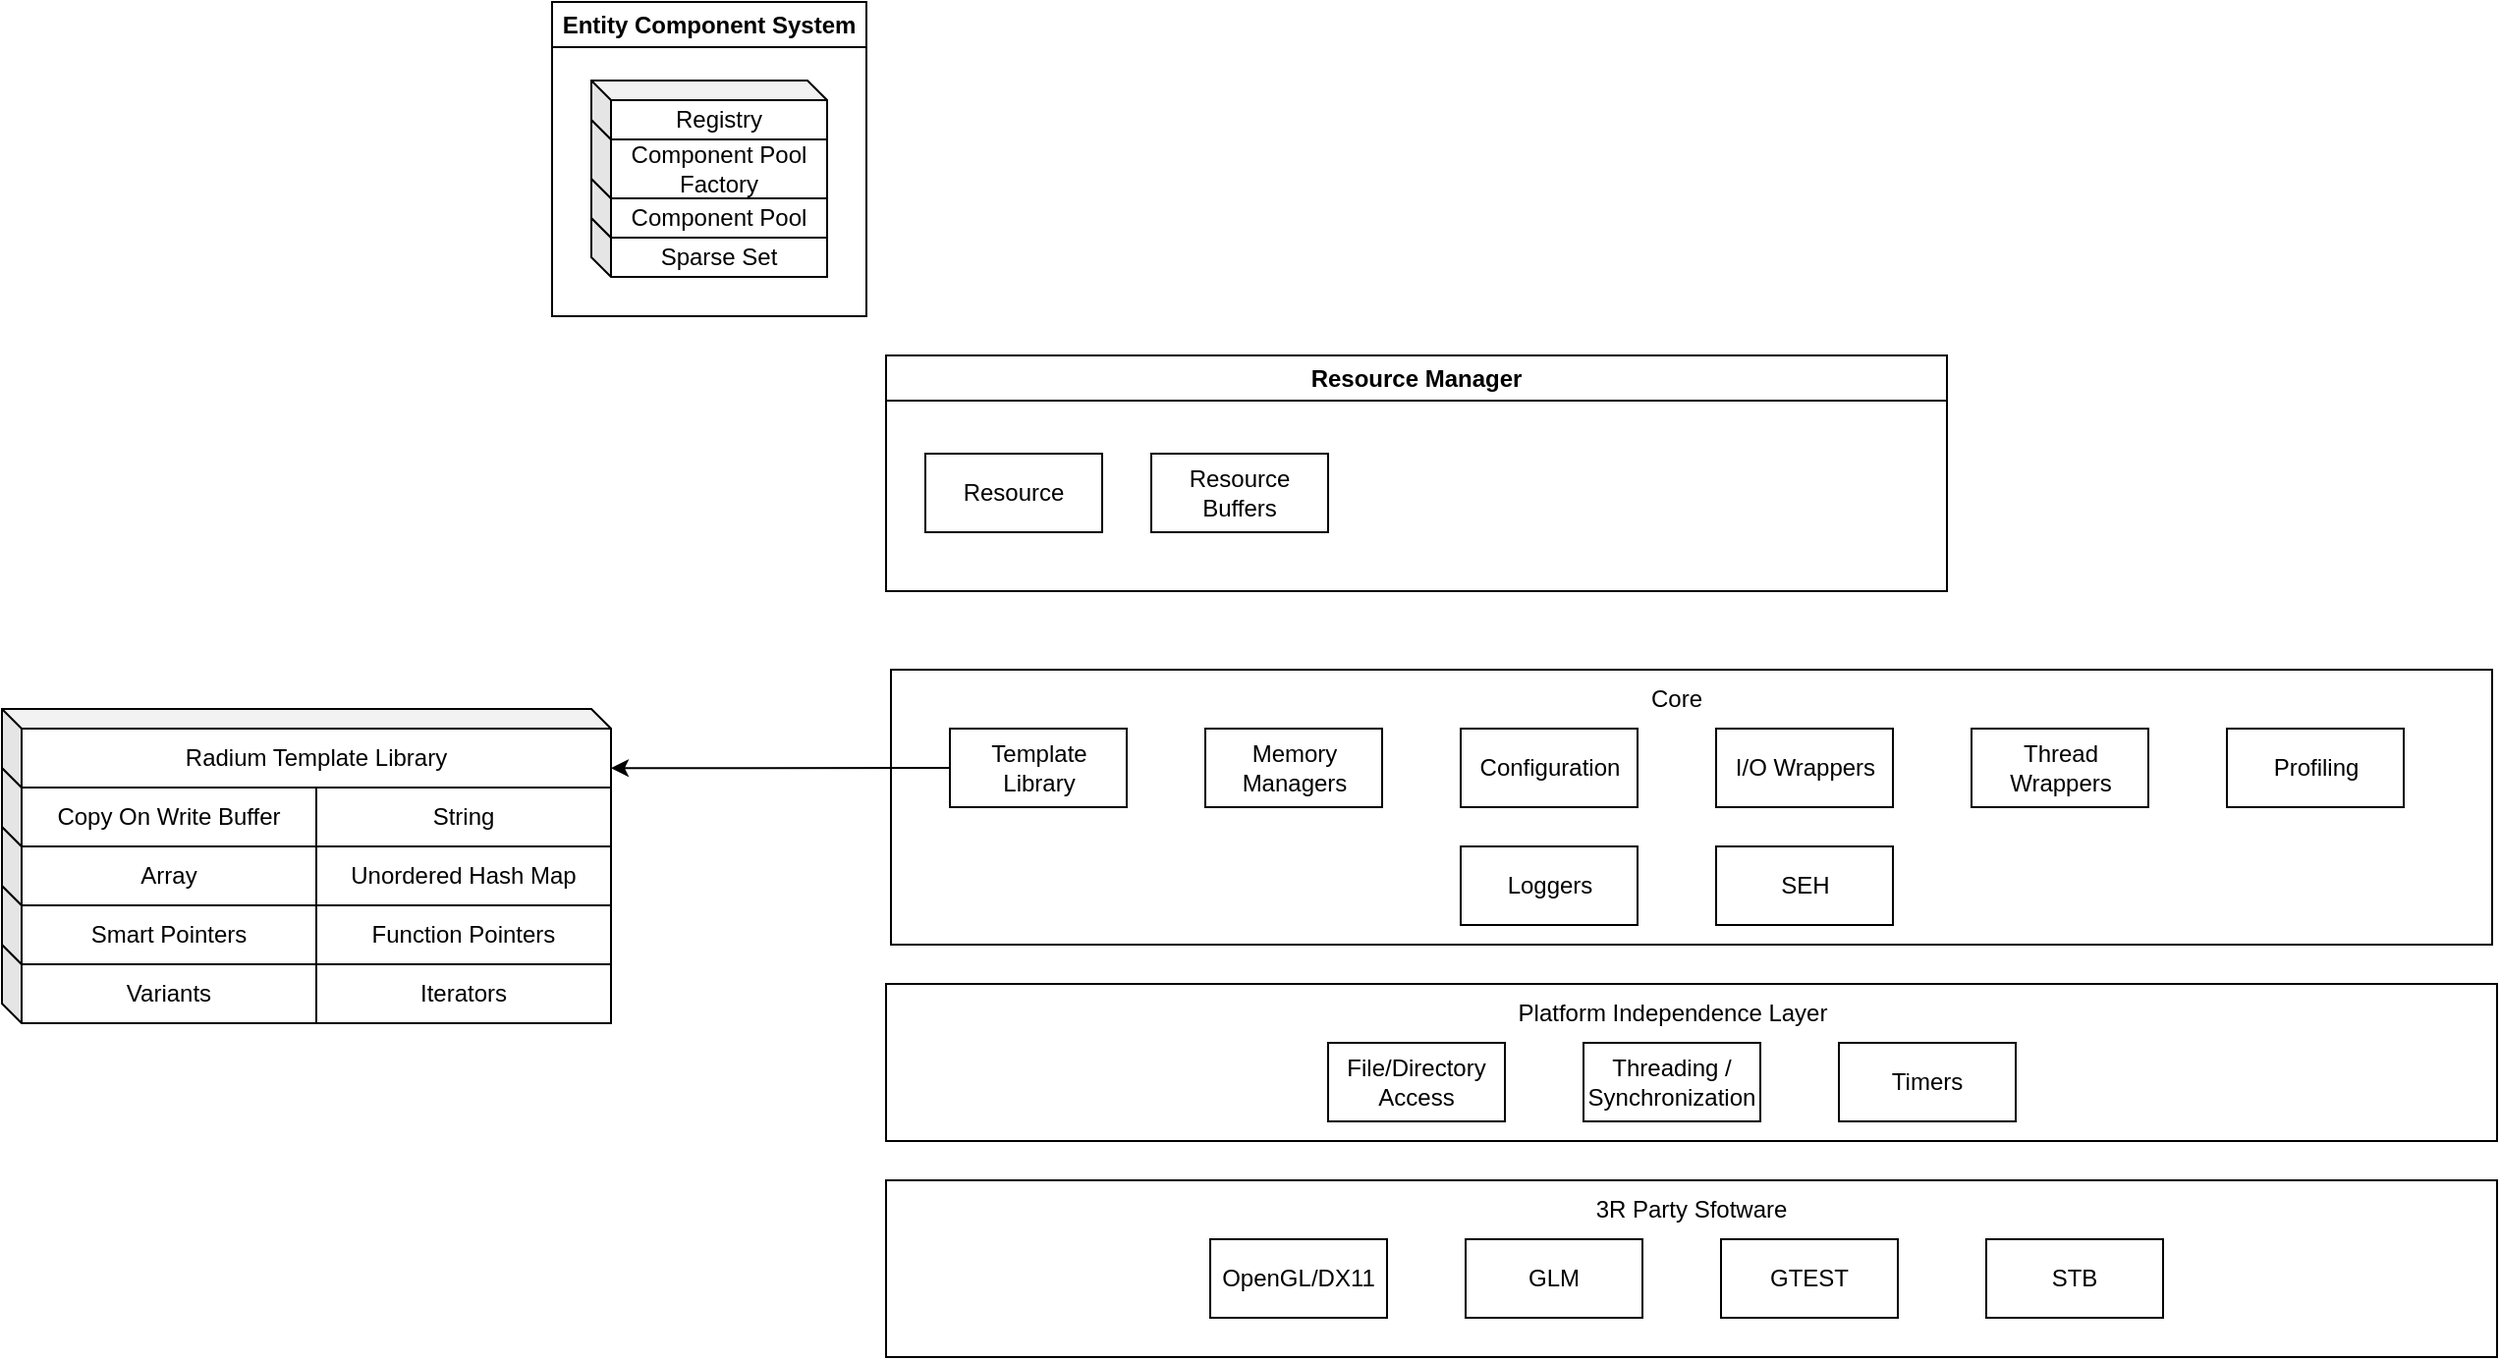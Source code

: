 <mxfile version="22.1.2" type="device">
  <diagram name="Page-1" id="d7dZVqBOoioX420l4roY">
    <mxGraphModel dx="978" dy="599" grid="1" gridSize="10" guides="1" tooltips="1" connect="1" arrows="1" fold="1" page="1" pageScale="1" pageWidth="1920" pageHeight="1200" math="0" shadow="0">
      <root>
        <mxCell id="0" />
        <mxCell id="1" parent="0" />
        <mxCell id="w5dGwUoMCYj-N7Qz4FXv-43" value="Iterators" style="shape=cube;whiteSpace=wrap;html=1;boundedLbl=1;backgroundOutline=1;darkOpacity=0.05;darkOpacity2=0.1;size=10;" parent="1" vertex="1">
          <mxGeometry x="260" y="690" width="160" height="40" as="geometry" />
        </mxCell>
        <mxCell id="w5dGwUoMCYj-N7Qz4FXv-41" value="Function Pointers" style="shape=cube;whiteSpace=wrap;html=1;boundedLbl=1;backgroundOutline=1;darkOpacity=0.05;darkOpacity2=0.1;size=10;" parent="1" vertex="1">
          <mxGeometry x="260" y="660" width="160" height="40" as="geometry" />
        </mxCell>
        <mxCell id="w5dGwUoMCYj-N7Qz4FXv-38" value="Unordered Hash Map" style="shape=cube;whiteSpace=wrap;html=1;boundedLbl=1;backgroundOutline=1;darkOpacity=0.05;darkOpacity2=0.1;size=10;" parent="1" vertex="1">
          <mxGeometry x="260" y="630" width="160" height="40" as="geometry" />
        </mxCell>
        <mxCell id="w5dGwUoMCYj-N7Qz4FXv-36" value="String" style="shape=cube;whiteSpace=wrap;html=1;boundedLbl=1;backgroundOutline=1;darkOpacity=0.05;darkOpacity2=0.1;size=10;" parent="1" vertex="1">
          <mxGeometry x="260" y="600" width="160" height="40" as="geometry" />
        </mxCell>
        <mxCell id="w5dGwUoMCYj-N7Qz4FXv-42" value="Variants" style="shape=cube;whiteSpace=wrap;html=1;boundedLbl=1;backgroundOutline=1;darkOpacity=0.05;darkOpacity2=0.1;size=10;" parent="1" vertex="1">
          <mxGeometry x="110" y="690" width="160" height="40" as="geometry" />
        </mxCell>
        <mxCell id="w5dGwUoMCYj-N7Qz4FXv-39" value="Smart Pointers" style="shape=cube;whiteSpace=wrap;html=1;boundedLbl=1;backgroundOutline=1;darkOpacity=0.05;darkOpacity2=0.1;size=10;" parent="1" vertex="1">
          <mxGeometry x="110" y="660" width="160" height="40" as="geometry" />
        </mxCell>
        <mxCell id="w5dGwUoMCYj-N7Qz4FXv-37" value="Array" style="shape=cube;whiteSpace=wrap;html=1;boundedLbl=1;backgroundOutline=1;darkOpacity=0.05;darkOpacity2=0.1;size=10;" parent="1" vertex="1">
          <mxGeometry x="110" y="630" width="160" height="40" as="geometry" />
        </mxCell>
        <mxCell id="w5dGwUoMCYj-N7Qz4FXv-35" value="Copy On Write Buffer" style="shape=cube;whiteSpace=wrap;html=1;boundedLbl=1;backgroundOutline=1;darkOpacity=0.05;darkOpacity2=0.1;size=10;" parent="1" vertex="1">
          <mxGeometry x="110" y="600" width="160" height="40" as="geometry" />
        </mxCell>
        <mxCell id="w5dGwUoMCYj-N7Qz4FXv-1" value="&lt;h1 style=&quot;&quot;&gt;&lt;br&gt;&lt;/h1&gt;" style="rounded=0;whiteSpace=wrap;html=1;align=center;" parent="1" vertex="1">
          <mxGeometry x="560" y="810" width="820" height="90" as="geometry" />
        </mxCell>
        <mxCell id="w5dGwUoMCYj-N7Qz4FXv-5" value="3R Party Sfotware" style="text;html=1;strokeColor=none;fillColor=none;align=center;verticalAlign=middle;whiteSpace=wrap;rounded=0;" parent="1" vertex="1">
          <mxGeometry x="895" y="810" width="150" height="30" as="geometry" />
        </mxCell>
        <mxCell id="w5dGwUoMCYj-N7Qz4FXv-6" value="OpenGL/DX11" style="rounded=0;whiteSpace=wrap;html=1;" parent="1" vertex="1">
          <mxGeometry x="725" y="840" width="90" height="40" as="geometry" />
        </mxCell>
        <mxCell id="w5dGwUoMCYj-N7Qz4FXv-7" value="GLM" style="rounded=0;whiteSpace=wrap;html=1;" parent="1" vertex="1">
          <mxGeometry x="855" y="840" width="90" height="40" as="geometry" />
        </mxCell>
        <mxCell id="w5dGwUoMCYj-N7Qz4FXv-8" value="GTEST" style="rounded=0;whiteSpace=wrap;html=1;" parent="1" vertex="1">
          <mxGeometry x="985" y="840" width="90" height="40" as="geometry" />
        </mxCell>
        <mxCell id="w5dGwUoMCYj-N7Qz4FXv-9" value="STB" style="rounded=0;whiteSpace=wrap;html=1;" parent="1" vertex="1">
          <mxGeometry x="1120" y="840" width="90" height="40" as="geometry" />
        </mxCell>
        <mxCell id="w5dGwUoMCYj-N7Qz4FXv-14" value="&lt;h1 style=&quot;&quot;&gt;&lt;br&gt;&lt;/h1&gt;" style="rounded=0;whiteSpace=wrap;html=1;align=center;" parent="1" vertex="1">
          <mxGeometry x="560" y="710" width="820" height="80" as="geometry" />
        </mxCell>
        <mxCell id="w5dGwUoMCYj-N7Qz4FXv-15" value="Platform Independence Layer" style="text;html=1;strokeColor=none;fillColor=none;align=center;verticalAlign=middle;whiteSpace=wrap;rounded=0;" parent="1" vertex="1">
          <mxGeometry x="867.5" y="710" width="185" height="30" as="geometry" />
        </mxCell>
        <mxCell id="w5dGwUoMCYj-N7Qz4FXv-16" value="File/Directory Access" style="rounded=0;whiteSpace=wrap;html=1;" parent="1" vertex="1">
          <mxGeometry x="785" y="740" width="90" height="40" as="geometry" />
        </mxCell>
        <mxCell id="w5dGwUoMCYj-N7Qz4FXv-17" value="Threading / Synchronization" style="rounded=0;whiteSpace=wrap;html=1;" parent="1" vertex="1">
          <mxGeometry x="915" y="740" width="90" height="40" as="geometry" />
        </mxCell>
        <mxCell id="w5dGwUoMCYj-N7Qz4FXv-18" value="Timers" style="rounded=0;whiteSpace=wrap;html=1;" parent="1" vertex="1">
          <mxGeometry x="1045" y="740" width="90" height="40" as="geometry" />
        </mxCell>
        <mxCell id="w5dGwUoMCYj-N7Qz4FXv-20" value="&lt;h1 style=&quot;&quot;&gt;&lt;br&gt;&lt;/h1&gt;" style="rounded=0;whiteSpace=wrap;html=1;align=center;" parent="1" vertex="1">
          <mxGeometry x="562.5" y="550" width="815" height="140" as="geometry" />
        </mxCell>
        <mxCell id="w5dGwUoMCYj-N7Qz4FXv-21" value="Core" style="text;html=1;strokeColor=none;fillColor=none;align=center;verticalAlign=middle;whiteSpace=wrap;rounded=0;" parent="1" vertex="1">
          <mxGeometry x="870" y="550" width="185" height="30" as="geometry" />
        </mxCell>
        <mxCell id="w5dGwUoMCYj-N7Qz4FXv-22" value="Template Library" style="rounded=0;whiteSpace=wrap;html=1;" parent="1" vertex="1">
          <mxGeometry x="592.5" y="580" width="90" height="40" as="geometry" />
        </mxCell>
        <mxCell id="w5dGwUoMCYj-N7Qz4FXv-23" value="Memory Managers" style="rounded=0;whiteSpace=wrap;html=1;" parent="1" vertex="1">
          <mxGeometry x="722.5" y="580" width="90" height="40" as="geometry" />
        </mxCell>
        <mxCell id="w5dGwUoMCYj-N7Qz4FXv-25" value="Configuration" style="rounded=0;whiteSpace=wrap;html=1;" parent="1" vertex="1">
          <mxGeometry x="852.5" y="580" width="90" height="40" as="geometry" />
        </mxCell>
        <mxCell id="w5dGwUoMCYj-N7Qz4FXv-27" value="I/O Wrappers" style="rounded=0;whiteSpace=wrap;html=1;" parent="1" vertex="1">
          <mxGeometry x="982.5" y="580" width="90" height="40" as="geometry" />
        </mxCell>
        <mxCell id="w5dGwUoMCYj-N7Qz4FXv-28" value="Thread Wrappers" style="rounded=0;whiteSpace=wrap;html=1;" parent="1" vertex="1">
          <mxGeometry x="1112.5" y="580" width="90" height="40" as="geometry" />
        </mxCell>
        <mxCell id="w5dGwUoMCYj-N7Qz4FXv-29" value="Profiling" style="rounded=0;whiteSpace=wrap;html=1;" parent="1" vertex="1">
          <mxGeometry x="1242.5" y="580" width="90" height="40" as="geometry" />
        </mxCell>
        <mxCell id="w5dGwUoMCYj-N7Qz4FXv-31" value="SEH" style="rounded=0;whiteSpace=wrap;html=1;" parent="1" vertex="1">
          <mxGeometry x="982.5" y="640" width="90" height="40" as="geometry" />
        </mxCell>
        <mxCell id="w5dGwUoMCYj-N7Qz4FXv-32" value="Loggers" style="rounded=0;whiteSpace=wrap;html=1;" parent="1" vertex="1">
          <mxGeometry x="852.5" y="640" width="90" height="40" as="geometry" />
        </mxCell>
        <mxCell id="w5dGwUoMCYj-N7Qz4FXv-34" value="Radium Template Library" style="shape=cube;whiteSpace=wrap;html=1;boundedLbl=1;backgroundOutline=1;darkOpacity=0.05;darkOpacity2=0.1;size=10;" parent="1" vertex="1">
          <mxGeometry x="110" y="570" width="310" height="40" as="geometry" />
        </mxCell>
        <mxCell id="w5dGwUoMCYj-N7Qz4FXv-45" value="" style="endArrow=classic;html=1;rounded=0;exitX=0;exitY=0.5;exitDx=0;exitDy=0;entryX=1;entryY=0.753;entryDx=0;entryDy=0;entryPerimeter=0;" parent="1" source="w5dGwUoMCYj-N7Qz4FXv-22" target="w5dGwUoMCYj-N7Qz4FXv-34" edge="1">
          <mxGeometry width="50" height="50" relative="1" as="geometry">
            <mxPoint x="550" y="690" as="sourcePoint" />
            <mxPoint x="600" y="640" as="targetPoint" />
          </mxGeometry>
        </mxCell>
        <mxCell id="w5dGwUoMCYj-N7Qz4FXv-46" value="Resource Manager" style="swimlane;whiteSpace=wrap;html=1;" parent="1" vertex="1">
          <mxGeometry x="560" y="390" width="540" height="120" as="geometry" />
        </mxCell>
        <mxCell id="i4JW_YvbKd8bv3EJNULu-1" value="Resource" style="rounded=0;whiteSpace=wrap;html=1;" vertex="1" parent="w5dGwUoMCYj-N7Qz4FXv-46">
          <mxGeometry x="20" y="50" width="90" height="40" as="geometry" />
        </mxCell>
        <mxCell id="i4JW_YvbKd8bv3EJNULu-2" value="Resource Buffers" style="rounded=0;whiteSpace=wrap;html=1;" vertex="1" parent="w5dGwUoMCYj-N7Qz4FXv-46">
          <mxGeometry x="135" y="50" width="90" height="40" as="geometry" />
        </mxCell>
        <mxCell id="w5dGwUoMCYj-N7Qz4FXv-47" value="Entity Component System" style="swimlane;whiteSpace=wrap;html=1;" parent="1" vertex="1">
          <mxGeometry x="390" y="210" width="160" height="160" as="geometry" />
        </mxCell>
        <mxCell id="w5dGwUoMCYj-N7Qz4FXv-53" value="Sparse Set" style="shape=cube;whiteSpace=wrap;html=1;boundedLbl=1;backgroundOutline=1;darkOpacity=0.05;darkOpacity2=0.1;size=10;" parent="w5dGwUoMCYj-N7Qz4FXv-47" vertex="1">
          <mxGeometry x="20" y="110" width="120" height="30" as="geometry" />
        </mxCell>
        <mxCell id="w5dGwUoMCYj-N7Qz4FXv-52" value="Component Pool" style="shape=cube;whiteSpace=wrap;html=1;boundedLbl=1;backgroundOutline=1;darkOpacity=0.05;darkOpacity2=0.1;size=10;" parent="w5dGwUoMCYj-N7Qz4FXv-47" vertex="1">
          <mxGeometry x="20" y="90" width="120" height="30" as="geometry" />
        </mxCell>
        <mxCell id="w5dGwUoMCYj-N7Qz4FXv-51" value="Component Pool Factory" style="shape=cube;whiteSpace=wrap;html=1;boundedLbl=1;backgroundOutline=1;darkOpacity=0.05;darkOpacity2=0.1;size=10;" parent="w5dGwUoMCYj-N7Qz4FXv-47" vertex="1">
          <mxGeometry x="20" y="60" width="120" height="40" as="geometry" />
        </mxCell>
        <mxCell id="w5dGwUoMCYj-N7Qz4FXv-50" value="Registry" style="shape=cube;whiteSpace=wrap;html=1;boundedLbl=1;backgroundOutline=1;darkOpacity=0.05;darkOpacity2=0.1;size=10;" parent="w5dGwUoMCYj-N7Qz4FXv-47" vertex="1">
          <mxGeometry x="20" y="40" width="120" height="30" as="geometry" />
        </mxCell>
      </root>
    </mxGraphModel>
  </diagram>
</mxfile>
